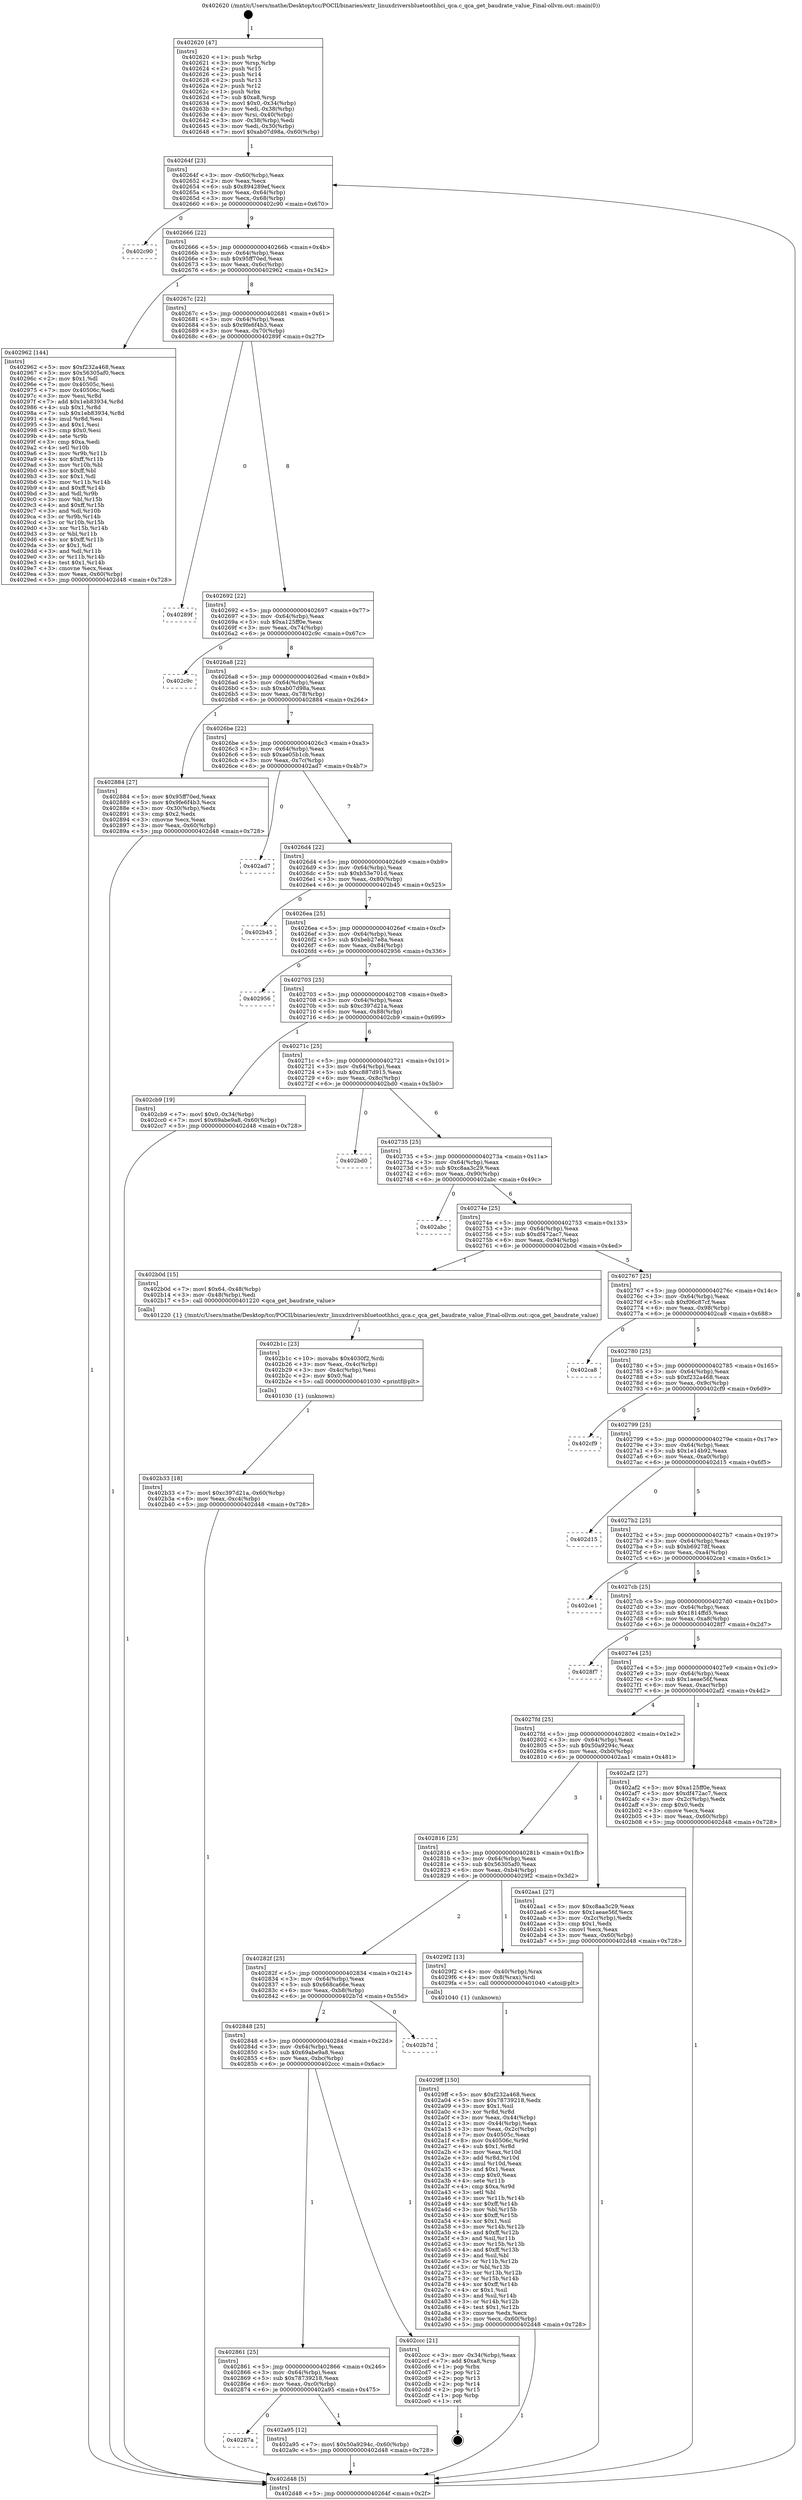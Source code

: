 digraph "0x402620" {
  label = "0x402620 (/mnt/c/Users/mathe/Desktop/tcc/POCII/binaries/extr_linuxdriversbluetoothhci_qca.c_qca_get_baudrate_value_Final-ollvm.out::main(0))"
  labelloc = "t"
  node[shape=record]

  Entry [label="",width=0.3,height=0.3,shape=circle,fillcolor=black,style=filled]
  "0x40264f" [label="{
     0x40264f [23]\l
     | [instrs]\l
     &nbsp;&nbsp;0x40264f \<+3\>: mov -0x60(%rbp),%eax\l
     &nbsp;&nbsp;0x402652 \<+2\>: mov %eax,%ecx\l
     &nbsp;&nbsp;0x402654 \<+6\>: sub $0x894289ef,%ecx\l
     &nbsp;&nbsp;0x40265a \<+3\>: mov %eax,-0x64(%rbp)\l
     &nbsp;&nbsp;0x40265d \<+3\>: mov %ecx,-0x68(%rbp)\l
     &nbsp;&nbsp;0x402660 \<+6\>: je 0000000000402c90 \<main+0x670\>\l
  }"]
  "0x402c90" [label="{
     0x402c90\l
  }", style=dashed]
  "0x402666" [label="{
     0x402666 [22]\l
     | [instrs]\l
     &nbsp;&nbsp;0x402666 \<+5\>: jmp 000000000040266b \<main+0x4b\>\l
     &nbsp;&nbsp;0x40266b \<+3\>: mov -0x64(%rbp),%eax\l
     &nbsp;&nbsp;0x40266e \<+5\>: sub $0x95ff70ed,%eax\l
     &nbsp;&nbsp;0x402673 \<+3\>: mov %eax,-0x6c(%rbp)\l
     &nbsp;&nbsp;0x402676 \<+6\>: je 0000000000402962 \<main+0x342\>\l
  }"]
  Exit [label="",width=0.3,height=0.3,shape=circle,fillcolor=black,style=filled,peripheries=2]
  "0x402962" [label="{
     0x402962 [144]\l
     | [instrs]\l
     &nbsp;&nbsp;0x402962 \<+5\>: mov $0xf232a468,%eax\l
     &nbsp;&nbsp;0x402967 \<+5\>: mov $0x56305af0,%ecx\l
     &nbsp;&nbsp;0x40296c \<+2\>: mov $0x1,%dl\l
     &nbsp;&nbsp;0x40296e \<+7\>: mov 0x40505c,%esi\l
     &nbsp;&nbsp;0x402975 \<+7\>: mov 0x40506c,%edi\l
     &nbsp;&nbsp;0x40297c \<+3\>: mov %esi,%r8d\l
     &nbsp;&nbsp;0x40297f \<+7\>: add $0x1eb83934,%r8d\l
     &nbsp;&nbsp;0x402986 \<+4\>: sub $0x1,%r8d\l
     &nbsp;&nbsp;0x40298a \<+7\>: sub $0x1eb83934,%r8d\l
     &nbsp;&nbsp;0x402991 \<+4\>: imul %r8d,%esi\l
     &nbsp;&nbsp;0x402995 \<+3\>: and $0x1,%esi\l
     &nbsp;&nbsp;0x402998 \<+3\>: cmp $0x0,%esi\l
     &nbsp;&nbsp;0x40299b \<+4\>: sete %r9b\l
     &nbsp;&nbsp;0x40299f \<+3\>: cmp $0xa,%edi\l
     &nbsp;&nbsp;0x4029a2 \<+4\>: setl %r10b\l
     &nbsp;&nbsp;0x4029a6 \<+3\>: mov %r9b,%r11b\l
     &nbsp;&nbsp;0x4029a9 \<+4\>: xor $0xff,%r11b\l
     &nbsp;&nbsp;0x4029ad \<+3\>: mov %r10b,%bl\l
     &nbsp;&nbsp;0x4029b0 \<+3\>: xor $0xff,%bl\l
     &nbsp;&nbsp;0x4029b3 \<+3\>: xor $0x1,%dl\l
     &nbsp;&nbsp;0x4029b6 \<+3\>: mov %r11b,%r14b\l
     &nbsp;&nbsp;0x4029b9 \<+4\>: and $0xff,%r14b\l
     &nbsp;&nbsp;0x4029bd \<+3\>: and %dl,%r9b\l
     &nbsp;&nbsp;0x4029c0 \<+3\>: mov %bl,%r15b\l
     &nbsp;&nbsp;0x4029c3 \<+4\>: and $0xff,%r15b\l
     &nbsp;&nbsp;0x4029c7 \<+3\>: and %dl,%r10b\l
     &nbsp;&nbsp;0x4029ca \<+3\>: or %r9b,%r14b\l
     &nbsp;&nbsp;0x4029cd \<+3\>: or %r10b,%r15b\l
     &nbsp;&nbsp;0x4029d0 \<+3\>: xor %r15b,%r14b\l
     &nbsp;&nbsp;0x4029d3 \<+3\>: or %bl,%r11b\l
     &nbsp;&nbsp;0x4029d6 \<+4\>: xor $0xff,%r11b\l
     &nbsp;&nbsp;0x4029da \<+3\>: or $0x1,%dl\l
     &nbsp;&nbsp;0x4029dd \<+3\>: and %dl,%r11b\l
     &nbsp;&nbsp;0x4029e0 \<+3\>: or %r11b,%r14b\l
     &nbsp;&nbsp;0x4029e3 \<+4\>: test $0x1,%r14b\l
     &nbsp;&nbsp;0x4029e7 \<+3\>: cmovne %ecx,%eax\l
     &nbsp;&nbsp;0x4029ea \<+3\>: mov %eax,-0x60(%rbp)\l
     &nbsp;&nbsp;0x4029ed \<+5\>: jmp 0000000000402d48 \<main+0x728\>\l
  }"]
  "0x40267c" [label="{
     0x40267c [22]\l
     | [instrs]\l
     &nbsp;&nbsp;0x40267c \<+5\>: jmp 0000000000402681 \<main+0x61\>\l
     &nbsp;&nbsp;0x402681 \<+3\>: mov -0x64(%rbp),%eax\l
     &nbsp;&nbsp;0x402684 \<+5\>: sub $0x9fe6f4b3,%eax\l
     &nbsp;&nbsp;0x402689 \<+3\>: mov %eax,-0x70(%rbp)\l
     &nbsp;&nbsp;0x40268c \<+6\>: je 000000000040289f \<main+0x27f\>\l
  }"]
  "0x402b33" [label="{
     0x402b33 [18]\l
     | [instrs]\l
     &nbsp;&nbsp;0x402b33 \<+7\>: movl $0xc397d21a,-0x60(%rbp)\l
     &nbsp;&nbsp;0x402b3a \<+6\>: mov %eax,-0xc4(%rbp)\l
     &nbsp;&nbsp;0x402b40 \<+5\>: jmp 0000000000402d48 \<main+0x728\>\l
  }"]
  "0x40289f" [label="{
     0x40289f\l
  }", style=dashed]
  "0x402692" [label="{
     0x402692 [22]\l
     | [instrs]\l
     &nbsp;&nbsp;0x402692 \<+5\>: jmp 0000000000402697 \<main+0x77\>\l
     &nbsp;&nbsp;0x402697 \<+3\>: mov -0x64(%rbp),%eax\l
     &nbsp;&nbsp;0x40269a \<+5\>: sub $0xa125ff0e,%eax\l
     &nbsp;&nbsp;0x40269f \<+3\>: mov %eax,-0x74(%rbp)\l
     &nbsp;&nbsp;0x4026a2 \<+6\>: je 0000000000402c9c \<main+0x67c\>\l
  }"]
  "0x402b1c" [label="{
     0x402b1c [23]\l
     | [instrs]\l
     &nbsp;&nbsp;0x402b1c \<+10\>: movabs $0x4030f2,%rdi\l
     &nbsp;&nbsp;0x402b26 \<+3\>: mov %eax,-0x4c(%rbp)\l
     &nbsp;&nbsp;0x402b29 \<+3\>: mov -0x4c(%rbp),%esi\l
     &nbsp;&nbsp;0x402b2c \<+2\>: mov $0x0,%al\l
     &nbsp;&nbsp;0x402b2e \<+5\>: call 0000000000401030 \<printf@plt\>\l
     | [calls]\l
     &nbsp;&nbsp;0x401030 \{1\} (unknown)\l
  }"]
  "0x402c9c" [label="{
     0x402c9c\l
  }", style=dashed]
  "0x4026a8" [label="{
     0x4026a8 [22]\l
     | [instrs]\l
     &nbsp;&nbsp;0x4026a8 \<+5\>: jmp 00000000004026ad \<main+0x8d\>\l
     &nbsp;&nbsp;0x4026ad \<+3\>: mov -0x64(%rbp),%eax\l
     &nbsp;&nbsp;0x4026b0 \<+5\>: sub $0xab07d98a,%eax\l
     &nbsp;&nbsp;0x4026b5 \<+3\>: mov %eax,-0x78(%rbp)\l
     &nbsp;&nbsp;0x4026b8 \<+6\>: je 0000000000402884 \<main+0x264\>\l
  }"]
  "0x40287a" [label="{
     0x40287a\l
  }", style=dashed]
  "0x402884" [label="{
     0x402884 [27]\l
     | [instrs]\l
     &nbsp;&nbsp;0x402884 \<+5\>: mov $0x95ff70ed,%eax\l
     &nbsp;&nbsp;0x402889 \<+5\>: mov $0x9fe6f4b3,%ecx\l
     &nbsp;&nbsp;0x40288e \<+3\>: mov -0x30(%rbp),%edx\l
     &nbsp;&nbsp;0x402891 \<+3\>: cmp $0x2,%edx\l
     &nbsp;&nbsp;0x402894 \<+3\>: cmovne %ecx,%eax\l
     &nbsp;&nbsp;0x402897 \<+3\>: mov %eax,-0x60(%rbp)\l
     &nbsp;&nbsp;0x40289a \<+5\>: jmp 0000000000402d48 \<main+0x728\>\l
  }"]
  "0x4026be" [label="{
     0x4026be [22]\l
     | [instrs]\l
     &nbsp;&nbsp;0x4026be \<+5\>: jmp 00000000004026c3 \<main+0xa3\>\l
     &nbsp;&nbsp;0x4026c3 \<+3\>: mov -0x64(%rbp),%eax\l
     &nbsp;&nbsp;0x4026c6 \<+5\>: sub $0xae05b1cb,%eax\l
     &nbsp;&nbsp;0x4026cb \<+3\>: mov %eax,-0x7c(%rbp)\l
     &nbsp;&nbsp;0x4026ce \<+6\>: je 0000000000402ad7 \<main+0x4b7\>\l
  }"]
  "0x402d48" [label="{
     0x402d48 [5]\l
     | [instrs]\l
     &nbsp;&nbsp;0x402d48 \<+5\>: jmp 000000000040264f \<main+0x2f\>\l
  }"]
  "0x402620" [label="{
     0x402620 [47]\l
     | [instrs]\l
     &nbsp;&nbsp;0x402620 \<+1\>: push %rbp\l
     &nbsp;&nbsp;0x402621 \<+3\>: mov %rsp,%rbp\l
     &nbsp;&nbsp;0x402624 \<+2\>: push %r15\l
     &nbsp;&nbsp;0x402626 \<+2\>: push %r14\l
     &nbsp;&nbsp;0x402628 \<+2\>: push %r13\l
     &nbsp;&nbsp;0x40262a \<+2\>: push %r12\l
     &nbsp;&nbsp;0x40262c \<+1\>: push %rbx\l
     &nbsp;&nbsp;0x40262d \<+7\>: sub $0xa8,%rsp\l
     &nbsp;&nbsp;0x402634 \<+7\>: movl $0x0,-0x34(%rbp)\l
     &nbsp;&nbsp;0x40263b \<+3\>: mov %edi,-0x38(%rbp)\l
     &nbsp;&nbsp;0x40263e \<+4\>: mov %rsi,-0x40(%rbp)\l
     &nbsp;&nbsp;0x402642 \<+3\>: mov -0x38(%rbp),%edi\l
     &nbsp;&nbsp;0x402645 \<+3\>: mov %edi,-0x30(%rbp)\l
     &nbsp;&nbsp;0x402648 \<+7\>: movl $0xab07d98a,-0x60(%rbp)\l
  }"]
  "0x402a95" [label="{
     0x402a95 [12]\l
     | [instrs]\l
     &nbsp;&nbsp;0x402a95 \<+7\>: movl $0x50a9294c,-0x60(%rbp)\l
     &nbsp;&nbsp;0x402a9c \<+5\>: jmp 0000000000402d48 \<main+0x728\>\l
  }"]
  "0x402ad7" [label="{
     0x402ad7\l
  }", style=dashed]
  "0x4026d4" [label="{
     0x4026d4 [22]\l
     | [instrs]\l
     &nbsp;&nbsp;0x4026d4 \<+5\>: jmp 00000000004026d9 \<main+0xb9\>\l
     &nbsp;&nbsp;0x4026d9 \<+3\>: mov -0x64(%rbp),%eax\l
     &nbsp;&nbsp;0x4026dc \<+5\>: sub $0xb53e701d,%eax\l
     &nbsp;&nbsp;0x4026e1 \<+3\>: mov %eax,-0x80(%rbp)\l
     &nbsp;&nbsp;0x4026e4 \<+6\>: je 0000000000402b45 \<main+0x525\>\l
  }"]
  "0x402861" [label="{
     0x402861 [25]\l
     | [instrs]\l
     &nbsp;&nbsp;0x402861 \<+5\>: jmp 0000000000402866 \<main+0x246\>\l
     &nbsp;&nbsp;0x402866 \<+3\>: mov -0x64(%rbp),%eax\l
     &nbsp;&nbsp;0x402869 \<+5\>: sub $0x78739218,%eax\l
     &nbsp;&nbsp;0x40286e \<+6\>: mov %eax,-0xc0(%rbp)\l
     &nbsp;&nbsp;0x402874 \<+6\>: je 0000000000402a95 \<main+0x475\>\l
  }"]
  "0x402b45" [label="{
     0x402b45\l
  }", style=dashed]
  "0x4026ea" [label="{
     0x4026ea [25]\l
     | [instrs]\l
     &nbsp;&nbsp;0x4026ea \<+5\>: jmp 00000000004026ef \<main+0xcf\>\l
     &nbsp;&nbsp;0x4026ef \<+3\>: mov -0x64(%rbp),%eax\l
     &nbsp;&nbsp;0x4026f2 \<+5\>: sub $0xbeb27e8a,%eax\l
     &nbsp;&nbsp;0x4026f7 \<+6\>: mov %eax,-0x84(%rbp)\l
     &nbsp;&nbsp;0x4026fd \<+6\>: je 0000000000402956 \<main+0x336\>\l
  }"]
  "0x402ccc" [label="{
     0x402ccc [21]\l
     | [instrs]\l
     &nbsp;&nbsp;0x402ccc \<+3\>: mov -0x34(%rbp),%eax\l
     &nbsp;&nbsp;0x402ccf \<+7\>: add $0xa8,%rsp\l
     &nbsp;&nbsp;0x402cd6 \<+1\>: pop %rbx\l
     &nbsp;&nbsp;0x402cd7 \<+2\>: pop %r12\l
     &nbsp;&nbsp;0x402cd9 \<+2\>: pop %r13\l
     &nbsp;&nbsp;0x402cdb \<+2\>: pop %r14\l
     &nbsp;&nbsp;0x402cdd \<+2\>: pop %r15\l
     &nbsp;&nbsp;0x402cdf \<+1\>: pop %rbp\l
     &nbsp;&nbsp;0x402ce0 \<+1\>: ret\l
  }"]
  "0x402956" [label="{
     0x402956\l
  }", style=dashed]
  "0x402703" [label="{
     0x402703 [25]\l
     | [instrs]\l
     &nbsp;&nbsp;0x402703 \<+5\>: jmp 0000000000402708 \<main+0xe8\>\l
     &nbsp;&nbsp;0x402708 \<+3\>: mov -0x64(%rbp),%eax\l
     &nbsp;&nbsp;0x40270b \<+5\>: sub $0xc397d21a,%eax\l
     &nbsp;&nbsp;0x402710 \<+6\>: mov %eax,-0x88(%rbp)\l
     &nbsp;&nbsp;0x402716 \<+6\>: je 0000000000402cb9 \<main+0x699\>\l
  }"]
  "0x402848" [label="{
     0x402848 [25]\l
     | [instrs]\l
     &nbsp;&nbsp;0x402848 \<+5\>: jmp 000000000040284d \<main+0x22d\>\l
     &nbsp;&nbsp;0x40284d \<+3\>: mov -0x64(%rbp),%eax\l
     &nbsp;&nbsp;0x402850 \<+5\>: sub $0x69abe9a8,%eax\l
     &nbsp;&nbsp;0x402855 \<+6\>: mov %eax,-0xbc(%rbp)\l
     &nbsp;&nbsp;0x40285b \<+6\>: je 0000000000402ccc \<main+0x6ac\>\l
  }"]
  "0x402cb9" [label="{
     0x402cb9 [19]\l
     | [instrs]\l
     &nbsp;&nbsp;0x402cb9 \<+7\>: movl $0x0,-0x34(%rbp)\l
     &nbsp;&nbsp;0x402cc0 \<+7\>: movl $0x69abe9a8,-0x60(%rbp)\l
     &nbsp;&nbsp;0x402cc7 \<+5\>: jmp 0000000000402d48 \<main+0x728\>\l
  }"]
  "0x40271c" [label="{
     0x40271c [25]\l
     | [instrs]\l
     &nbsp;&nbsp;0x40271c \<+5\>: jmp 0000000000402721 \<main+0x101\>\l
     &nbsp;&nbsp;0x402721 \<+3\>: mov -0x64(%rbp),%eax\l
     &nbsp;&nbsp;0x402724 \<+5\>: sub $0xc887d915,%eax\l
     &nbsp;&nbsp;0x402729 \<+6\>: mov %eax,-0x8c(%rbp)\l
     &nbsp;&nbsp;0x40272f \<+6\>: je 0000000000402bd0 \<main+0x5b0\>\l
  }"]
  "0x402b7d" [label="{
     0x402b7d\l
  }", style=dashed]
  "0x402bd0" [label="{
     0x402bd0\l
  }", style=dashed]
  "0x402735" [label="{
     0x402735 [25]\l
     | [instrs]\l
     &nbsp;&nbsp;0x402735 \<+5\>: jmp 000000000040273a \<main+0x11a\>\l
     &nbsp;&nbsp;0x40273a \<+3\>: mov -0x64(%rbp),%eax\l
     &nbsp;&nbsp;0x40273d \<+5\>: sub $0xc8aa3c29,%eax\l
     &nbsp;&nbsp;0x402742 \<+6\>: mov %eax,-0x90(%rbp)\l
     &nbsp;&nbsp;0x402748 \<+6\>: je 0000000000402abc \<main+0x49c\>\l
  }"]
  "0x4029ff" [label="{
     0x4029ff [150]\l
     | [instrs]\l
     &nbsp;&nbsp;0x4029ff \<+5\>: mov $0xf232a468,%ecx\l
     &nbsp;&nbsp;0x402a04 \<+5\>: mov $0x78739218,%edx\l
     &nbsp;&nbsp;0x402a09 \<+3\>: mov $0x1,%sil\l
     &nbsp;&nbsp;0x402a0c \<+3\>: xor %r8d,%r8d\l
     &nbsp;&nbsp;0x402a0f \<+3\>: mov %eax,-0x44(%rbp)\l
     &nbsp;&nbsp;0x402a12 \<+3\>: mov -0x44(%rbp),%eax\l
     &nbsp;&nbsp;0x402a15 \<+3\>: mov %eax,-0x2c(%rbp)\l
     &nbsp;&nbsp;0x402a18 \<+7\>: mov 0x40505c,%eax\l
     &nbsp;&nbsp;0x402a1f \<+8\>: mov 0x40506c,%r9d\l
     &nbsp;&nbsp;0x402a27 \<+4\>: sub $0x1,%r8d\l
     &nbsp;&nbsp;0x402a2b \<+3\>: mov %eax,%r10d\l
     &nbsp;&nbsp;0x402a2e \<+3\>: add %r8d,%r10d\l
     &nbsp;&nbsp;0x402a31 \<+4\>: imul %r10d,%eax\l
     &nbsp;&nbsp;0x402a35 \<+3\>: and $0x1,%eax\l
     &nbsp;&nbsp;0x402a38 \<+3\>: cmp $0x0,%eax\l
     &nbsp;&nbsp;0x402a3b \<+4\>: sete %r11b\l
     &nbsp;&nbsp;0x402a3f \<+4\>: cmp $0xa,%r9d\l
     &nbsp;&nbsp;0x402a43 \<+3\>: setl %bl\l
     &nbsp;&nbsp;0x402a46 \<+3\>: mov %r11b,%r14b\l
     &nbsp;&nbsp;0x402a49 \<+4\>: xor $0xff,%r14b\l
     &nbsp;&nbsp;0x402a4d \<+3\>: mov %bl,%r15b\l
     &nbsp;&nbsp;0x402a50 \<+4\>: xor $0xff,%r15b\l
     &nbsp;&nbsp;0x402a54 \<+4\>: xor $0x1,%sil\l
     &nbsp;&nbsp;0x402a58 \<+3\>: mov %r14b,%r12b\l
     &nbsp;&nbsp;0x402a5b \<+4\>: and $0xff,%r12b\l
     &nbsp;&nbsp;0x402a5f \<+3\>: and %sil,%r11b\l
     &nbsp;&nbsp;0x402a62 \<+3\>: mov %r15b,%r13b\l
     &nbsp;&nbsp;0x402a65 \<+4\>: and $0xff,%r13b\l
     &nbsp;&nbsp;0x402a69 \<+3\>: and %sil,%bl\l
     &nbsp;&nbsp;0x402a6c \<+3\>: or %r11b,%r12b\l
     &nbsp;&nbsp;0x402a6f \<+3\>: or %bl,%r13b\l
     &nbsp;&nbsp;0x402a72 \<+3\>: xor %r13b,%r12b\l
     &nbsp;&nbsp;0x402a75 \<+3\>: or %r15b,%r14b\l
     &nbsp;&nbsp;0x402a78 \<+4\>: xor $0xff,%r14b\l
     &nbsp;&nbsp;0x402a7c \<+4\>: or $0x1,%sil\l
     &nbsp;&nbsp;0x402a80 \<+3\>: and %sil,%r14b\l
     &nbsp;&nbsp;0x402a83 \<+3\>: or %r14b,%r12b\l
     &nbsp;&nbsp;0x402a86 \<+4\>: test $0x1,%r12b\l
     &nbsp;&nbsp;0x402a8a \<+3\>: cmovne %edx,%ecx\l
     &nbsp;&nbsp;0x402a8d \<+3\>: mov %ecx,-0x60(%rbp)\l
     &nbsp;&nbsp;0x402a90 \<+5\>: jmp 0000000000402d48 \<main+0x728\>\l
  }"]
  "0x402abc" [label="{
     0x402abc\l
  }", style=dashed]
  "0x40274e" [label="{
     0x40274e [25]\l
     | [instrs]\l
     &nbsp;&nbsp;0x40274e \<+5\>: jmp 0000000000402753 \<main+0x133\>\l
     &nbsp;&nbsp;0x402753 \<+3\>: mov -0x64(%rbp),%eax\l
     &nbsp;&nbsp;0x402756 \<+5\>: sub $0xdf472ac7,%eax\l
     &nbsp;&nbsp;0x40275b \<+6\>: mov %eax,-0x94(%rbp)\l
     &nbsp;&nbsp;0x402761 \<+6\>: je 0000000000402b0d \<main+0x4ed\>\l
  }"]
  "0x40282f" [label="{
     0x40282f [25]\l
     | [instrs]\l
     &nbsp;&nbsp;0x40282f \<+5\>: jmp 0000000000402834 \<main+0x214\>\l
     &nbsp;&nbsp;0x402834 \<+3\>: mov -0x64(%rbp),%eax\l
     &nbsp;&nbsp;0x402837 \<+5\>: sub $0x668ca66e,%eax\l
     &nbsp;&nbsp;0x40283c \<+6\>: mov %eax,-0xb8(%rbp)\l
     &nbsp;&nbsp;0x402842 \<+6\>: je 0000000000402b7d \<main+0x55d\>\l
  }"]
  "0x402b0d" [label="{
     0x402b0d [15]\l
     | [instrs]\l
     &nbsp;&nbsp;0x402b0d \<+7\>: movl $0x64,-0x48(%rbp)\l
     &nbsp;&nbsp;0x402b14 \<+3\>: mov -0x48(%rbp),%edi\l
     &nbsp;&nbsp;0x402b17 \<+5\>: call 0000000000401220 \<qca_get_baudrate_value\>\l
     | [calls]\l
     &nbsp;&nbsp;0x401220 \{1\} (/mnt/c/Users/mathe/Desktop/tcc/POCII/binaries/extr_linuxdriversbluetoothhci_qca.c_qca_get_baudrate_value_Final-ollvm.out::qca_get_baudrate_value)\l
  }"]
  "0x402767" [label="{
     0x402767 [25]\l
     | [instrs]\l
     &nbsp;&nbsp;0x402767 \<+5\>: jmp 000000000040276c \<main+0x14c\>\l
     &nbsp;&nbsp;0x40276c \<+3\>: mov -0x64(%rbp),%eax\l
     &nbsp;&nbsp;0x40276f \<+5\>: sub $0xf06c87cf,%eax\l
     &nbsp;&nbsp;0x402774 \<+6\>: mov %eax,-0x98(%rbp)\l
     &nbsp;&nbsp;0x40277a \<+6\>: je 0000000000402ca8 \<main+0x688\>\l
  }"]
  "0x4029f2" [label="{
     0x4029f2 [13]\l
     | [instrs]\l
     &nbsp;&nbsp;0x4029f2 \<+4\>: mov -0x40(%rbp),%rax\l
     &nbsp;&nbsp;0x4029f6 \<+4\>: mov 0x8(%rax),%rdi\l
     &nbsp;&nbsp;0x4029fa \<+5\>: call 0000000000401040 \<atoi@plt\>\l
     | [calls]\l
     &nbsp;&nbsp;0x401040 \{1\} (unknown)\l
  }"]
  "0x402ca8" [label="{
     0x402ca8\l
  }", style=dashed]
  "0x402780" [label="{
     0x402780 [25]\l
     | [instrs]\l
     &nbsp;&nbsp;0x402780 \<+5\>: jmp 0000000000402785 \<main+0x165\>\l
     &nbsp;&nbsp;0x402785 \<+3\>: mov -0x64(%rbp),%eax\l
     &nbsp;&nbsp;0x402788 \<+5\>: sub $0xf232a468,%eax\l
     &nbsp;&nbsp;0x40278d \<+6\>: mov %eax,-0x9c(%rbp)\l
     &nbsp;&nbsp;0x402793 \<+6\>: je 0000000000402cf9 \<main+0x6d9\>\l
  }"]
  "0x402816" [label="{
     0x402816 [25]\l
     | [instrs]\l
     &nbsp;&nbsp;0x402816 \<+5\>: jmp 000000000040281b \<main+0x1fb\>\l
     &nbsp;&nbsp;0x40281b \<+3\>: mov -0x64(%rbp),%eax\l
     &nbsp;&nbsp;0x40281e \<+5\>: sub $0x56305af0,%eax\l
     &nbsp;&nbsp;0x402823 \<+6\>: mov %eax,-0xb4(%rbp)\l
     &nbsp;&nbsp;0x402829 \<+6\>: je 00000000004029f2 \<main+0x3d2\>\l
  }"]
  "0x402cf9" [label="{
     0x402cf9\l
  }", style=dashed]
  "0x402799" [label="{
     0x402799 [25]\l
     | [instrs]\l
     &nbsp;&nbsp;0x402799 \<+5\>: jmp 000000000040279e \<main+0x17e\>\l
     &nbsp;&nbsp;0x40279e \<+3\>: mov -0x64(%rbp),%eax\l
     &nbsp;&nbsp;0x4027a1 \<+5\>: sub $0x1e14b92,%eax\l
     &nbsp;&nbsp;0x4027a6 \<+6\>: mov %eax,-0xa0(%rbp)\l
     &nbsp;&nbsp;0x4027ac \<+6\>: je 0000000000402d15 \<main+0x6f5\>\l
  }"]
  "0x402aa1" [label="{
     0x402aa1 [27]\l
     | [instrs]\l
     &nbsp;&nbsp;0x402aa1 \<+5\>: mov $0xc8aa3c29,%eax\l
     &nbsp;&nbsp;0x402aa6 \<+5\>: mov $0x1aeae56f,%ecx\l
     &nbsp;&nbsp;0x402aab \<+3\>: mov -0x2c(%rbp),%edx\l
     &nbsp;&nbsp;0x402aae \<+3\>: cmp $0x1,%edx\l
     &nbsp;&nbsp;0x402ab1 \<+3\>: cmovl %ecx,%eax\l
     &nbsp;&nbsp;0x402ab4 \<+3\>: mov %eax,-0x60(%rbp)\l
     &nbsp;&nbsp;0x402ab7 \<+5\>: jmp 0000000000402d48 \<main+0x728\>\l
  }"]
  "0x402d15" [label="{
     0x402d15\l
  }", style=dashed]
  "0x4027b2" [label="{
     0x4027b2 [25]\l
     | [instrs]\l
     &nbsp;&nbsp;0x4027b2 \<+5\>: jmp 00000000004027b7 \<main+0x197\>\l
     &nbsp;&nbsp;0x4027b7 \<+3\>: mov -0x64(%rbp),%eax\l
     &nbsp;&nbsp;0x4027ba \<+5\>: sub $0xb69278f,%eax\l
     &nbsp;&nbsp;0x4027bf \<+6\>: mov %eax,-0xa4(%rbp)\l
     &nbsp;&nbsp;0x4027c5 \<+6\>: je 0000000000402ce1 \<main+0x6c1\>\l
  }"]
  "0x4027fd" [label="{
     0x4027fd [25]\l
     | [instrs]\l
     &nbsp;&nbsp;0x4027fd \<+5\>: jmp 0000000000402802 \<main+0x1e2\>\l
     &nbsp;&nbsp;0x402802 \<+3\>: mov -0x64(%rbp),%eax\l
     &nbsp;&nbsp;0x402805 \<+5\>: sub $0x50a9294c,%eax\l
     &nbsp;&nbsp;0x40280a \<+6\>: mov %eax,-0xb0(%rbp)\l
     &nbsp;&nbsp;0x402810 \<+6\>: je 0000000000402aa1 \<main+0x481\>\l
  }"]
  "0x402ce1" [label="{
     0x402ce1\l
  }", style=dashed]
  "0x4027cb" [label="{
     0x4027cb [25]\l
     | [instrs]\l
     &nbsp;&nbsp;0x4027cb \<+5\>: jmp 00000000004027d0 \<main+0x1b0\>\l
     &nbsp;&nbsp;0x4027d0 \<+3\>: mov -0x64(%rbp),%eax\l
     &nbsp;&nbsp;0x4027d3 \<+5\>: sub $0x1814ffd5,%eax\l
     &nbsp;&nbsp;0x4027d8 \<+6\>: mov %eax,-0xa8(%rbp)\l
     &nbsp;&nbsp;0x4027de \<+6\>: je 00000000004028f7 \<main+0x2d7\>\l
  }"]
  "0x402af2" [label="{
     0x402af2 [27]\l
     | [instrs]\l
     &nbsp;&nbsp;0x402af2 \<+5\>: mov $0xa125ff0e,%eax\l
     &nbsp;&nbsp;0x402af7 \<+5\>: mov $0xdf472ac7,%ecx\l
     &nbsp;&nbsp;0x402afc \<+3\>: mov -0x2c(%rbp),%edx\l
     &nbsp;&nbsp;0x402aff \<+3\>: cmp $0x0,%edx\l
     &nbsp;&nbsp;0x402b02 \<+3\>: cmove %ecx,%eax\l
     &nbsp;&nbsp;0x402b05 \<+3\>: mov %eax,-0x60(%rbp)\l
     &nbsp;&nbsp;0x402b08 \<+5\>: jmp 0000000000402d48 \<main+0x728\>\l
  }"]
  "0x4028f7" [label="{
     0x4028f7\l
  }", style=dashed]
  "0x4027e4" [label="{
     0x4027e4 [25]\l
     | [instrs]\l
     &nbsp;&nbsp;0x4027e4 \<+5\>: jmp 00000000004027e9 \<main+0x1c9\>\l
     &nbsp;&nbsp;0x4027e9 \<+3\>: mov -0x64(%rbp),%eax\l
     &nbsp;&nbsp;0x4027ec \<+5\>: sub $0x1aeae56f,%eax\l
     &nbsp;&nbsp;0x4027f1 \<+6\>: mov %eax,-0xac(%rbp)\l
     &nbsp;&nbsp;0x4027f7 \<+6\>: je 0000000000402af2 \<main+0x4d2\>\l
  }"]
  Entry -> "0x402620" [label=" 1"]
  "0x40264f" -> "0x402c90" [label=" 0"]
  "0x40264f" -> "0x402666" [label=" 9"]
  "0x402ccc" -> Exit [label=" 1"]
  "0x402666" -> "0x402962" [label=" 1"]
  "0x402666" -> "0x40267c" [label=" 8"]
  "0x402cb9" -> "0x402d48" [label=" 1"]
  "0x40267c" -> "0x40289f" [label=" 0"]
  "0x40267c" -> "0x402692" [label=" 8"]
  "0x402b33" -> "0x402d48" [label=" 1"]
  "0x402692" -> "0x402c9c" [label=" 0"]
  "0x402692" -> "0x4026a8" [label=" 8"]
  "0x402b1c" -> "0x402b33" [label=" 1"]
  "0x4026a8" -> "0x402884" [label=" 1"]
  "0x4026a8" -> "0x4026be" [label=" 7"]
  "0x402884" -> "0x402d48" [label=" 1"]
  "0x402620" -> "0x40264f" [label=" 1"]
  "0x402d48" -> "0x40264f" [label=" 8"]
  "0x402962" -> "0x402d48" [label=" 1"]
  "0x402b0d" -> "0x402b1c" [label=" 1"]
  "0x4026be" -> "0x402ad7" [label=" 0"]
  "0x4026be" -> "0x4026d4" [label=" 7"]
  "0x402af2" -> "0x402d48" [label=" 1"]
  "0x4026d4" -> "0x402b45" [label=" 0"]
  "0x4026d4" -> "0x4026ea" [label=" 7"]
  "0x402a95" -> "0x402d48" [label=" 1"]
  "0x4026ea" -> "0x402956" [label=" 0"]
  "0x4026ea" -> "0x402703" [label=" 7"]
  "0x402861" -> "0x40287a" [label=" 0"]
  "0x402703" -> "0x402cb9" [label=" 1"]
  "0x402703" -> "0x40271c" [label=" 6"]
  "0x402aa1" -> "0x402d48" [label=" 1"]
  "0x40271c" -> "0x402bd0" [label=" 0"]
  "0x40271c" -> "0x402735" [label=" 6"]
  "0x402848" -> "0x402861" [label=" 1"]
  "0x402735" -> "0x402abc" [label=" 0"]
  "0x402735" -> "0x40274e" [label=" 6"]
  "0x402861" -> "0x402a95" [label=" 1"]
  "0x40274e" -> "0x402b0d" [label=" 1"]
  "0x40274e" -> "0x402767" [label=" 5"]
  "0x40282f" -> "0x402848" [label=" 2"]
  "0x402767" -> "0x402ca8" [label=" 0"]
  "0x402767" -> "0x402780" [label=" 5"]
  "0x40282f" -> "0x402b7d" [label=" 0"]
  "0x402780" -> "0x402cf9" [label=" 0"]
  "0x402780" -> "0x402799" [label=" 5"]
  "0x4029ff" -> "0x402d48" [label=" 1"]
  "0x402799" -> "0x402d15" [label=" 0"]
  "0x402799" -> "0x4027b2" [label=" 5"]
  "0x4029f2" -> "0x4029ff" [label=" 1"]
  "0x4027b2" -> "0x402ce1" [label=" 0"]
  "0x4027b2" -> "0x4027cb" [label=" 5"]
  "0x402816" -> "0x4029f2" [label=" 1"]
  "0x4027cb" -> "0x4028f7" [label=" 0"]
  "0x4027cb" -> "0x4027e4" [label=" 5"]
  "0x402848" -> "0x402ccc" [label=" 1"]
  "0x4027e4" -> "0x402af2" [label=" 1"]
  "0x4027e4" -> "0x4027fd" [label=" 4"]
  "0x402816" -> "0x40282f" [label=" 2"]
  "0x4027fd" -> "0x402aa1" [label=" 1"]
  "0x4027fd" -> "0x402816" [label=" 3"]
}
